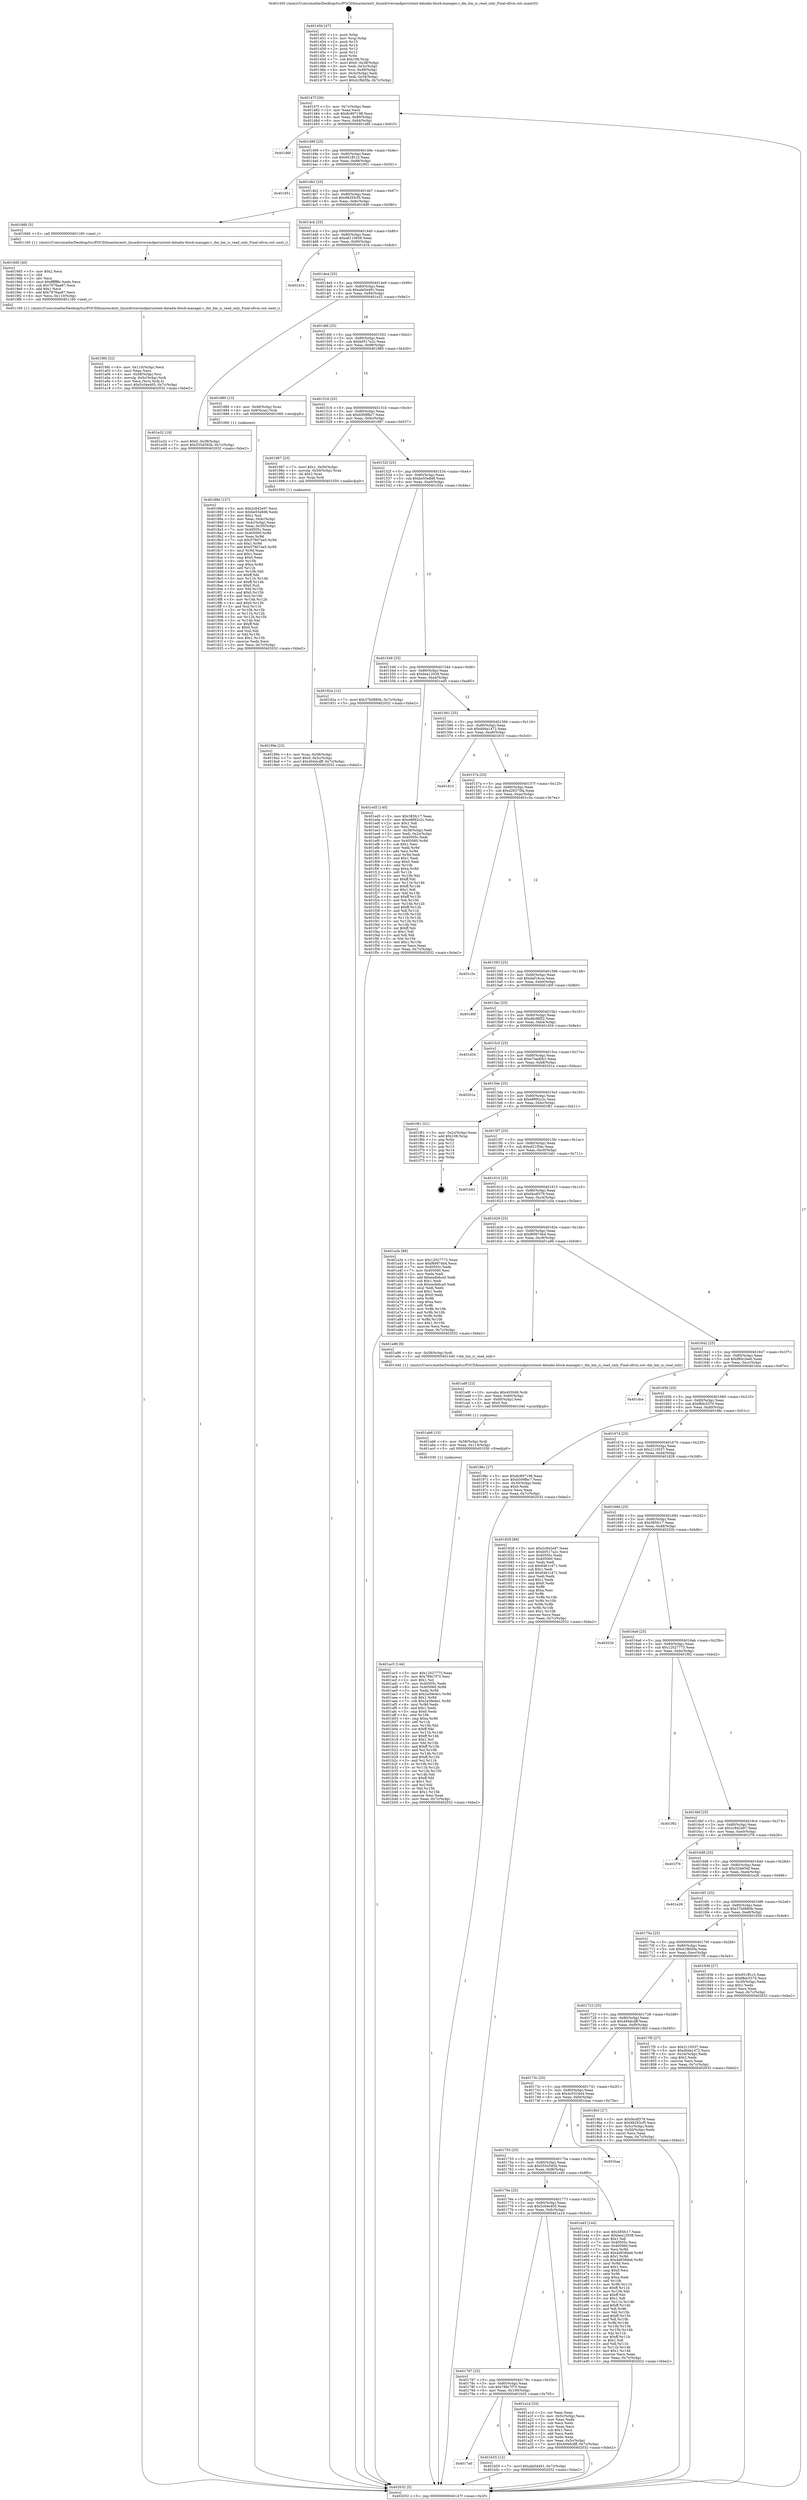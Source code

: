 digraph "0x401450" {
  label = "0x401450 (/mnt/c/Users/mathe/Desktop/tcc/POCII/binaries/extr_linuxdriversmdpersistent-datadm-block-manager.c_dm_bm_is_read_only_Final-ollvm.out::main(0))"
  labelloc = "t"
  node[shape=record]

  Entry [label="",width=0.3,height=0.3,shape=circle,fillcolor=black,style=filled]
  "0x40147f" [label="{
     0x40147f [26]\l
     | [instrs]\l
     &nbsp;&nbsp;0x40147f \<+3\>: mov -0x7c(%rbp),%eax\l
     &nbsp;&nbsp;0x401482 \<+2\>: mov %eax,%ecx\l
     &nbsp;&nbsp;0x401484 \<+6\>: sub $0x8c897198,%ecx\l
     &nbsp;&nbsp;0x40148a \<+3\>: mov %eax,-0x80(%rbp)\l
     &nbsp;&nbsp;0x40148d \<+6\>: mov %ecx,-0x84(%rbp)\l
     &nbsp;&nbsp;0x401493 \<+6\>: je 0000000000401d6f \<main+0x91f\>\l
  }"]
  "0x401d6f" [label="{
     0x401d6f\l
  }", style=dashed]
  "0x401499" [label="{
     0x401499 [25]\l
     | [instrs]\l
     &nbsp;&nbsp;0x401499 \<+5\>: jmp 000000000040149e \<main+0x4e\>\l
     &nbsp;&nbsp;0x40149e \<+3\>: mov -0x80(%rbp),%eax\l
     &nbsp;&nbsp;0x4014a1 \<+5\>: sub $0x951ff1c3,%eax\l
     &nbsp;&nbsp;0x4014a6 \<+6\>: mov %eax,-0x88(%rbp)\l
     &nbsp;&nbsp;0x4014ac \<+6\>: je 0000000000401951 \<main+0x501\>\l
  }"]
  Exit [label="",width=0.3,height=0.3,shape=circle,fillcolor=black,style=filled,peripheries=2]
  "0x401951" [label="{
     0x401951\l
  }", style=dashed]
  "0x4014b2" [label="{
     0x4014b2 [25]\l
     | [instrs]\l
     &nbsp;&nbsp;0x4014b2 \<+5\>: jmp 00000000004014b7 \<main+0x67\>\l
     &nbsp;&nbsp;0x4014b7 \<+3\>: mov -0x80(%rbp),%eax\l
     &nbsp;&nbsp;0x4014ba \<+5\>: sub $0x98293cf5,%eax\l
     &nbsp;&nbsp;0x4014bf \<+6\>: mov %eax,-0x8c(%rbp)\l
     &nbsp;&nbsp;0x4014c5 \<+6\>: je 00000000004019d0 \<main+0x580\>\l
  }"]
  "0x4017a0" [label="{
     0x4017a0\l
  }", style=dashed]
  "0x4019d0" [label="{
     0x4019d0 [5]\l
     | [instrs]\l
     &nbsp;&nbsp;0x4019d0 \<+5\>: call 0000000000401160 \<next_i\>\l
     | [calls]\l
     &nbsp;&nbsp;0x401160 \{1\} (/mnt/c/Users/mathe/Desktop/tcc/POCII/binaries/extr_linuxdriversmdpersistent-datadm-block-manager.c_dm_bm_is_read_only_Final-ollvm.out::next_i)\l
  }"]
  "0x4014cb" [label="{
     0x4014cb [25]\l
     | [instrs]\l
     &nbsp;&nbsp;0x4014cb \<+5\>: jmp 00000000004014d0 \<main+0x80\>\l
     &nbsp;&nbsp;0x4014d0 \<+3\>: mov -0x80(%rbp),%eax\l
     &nbsp;&nbsp;0x4014d3 \<+5\>: sub $0xa8110658,%eax\l
     &nbsp;&nbsp;0x4014d8 \<+6\>: mov %eax,-0x90(%rbp)\l
     &nbsp;&nbsp;0x4014de \<+6\>: je 0000000000401d1b \<main+0x8cb\>\l
  }"]
  "0x401b55" [label="{
     0x401b55 [12]\l
     | [instrs]\l
     &nbsp;&nbsp;0x401b55 \<+7\>: movl $0xafa54491,-0x7c(%rbp)\l
     &nbsp;&nbsp;0x401b5c \<+5\>: jmp 0000000000402032 \<main+0xbe2\>\l
  }"]
  "0x401d1b" [label="{
     0x401d1b\l
  }", style=dashed]
  "0x4014e4" [label="{
     0x4014e4 [25]\l
     | [instrs]\l
     &nbsp;&nbsp;0x4014e4 \<+5\>: jmp 00000000004014e9 \<main+0x99\>\l
     &nbsp;&nbsp;0x4014e9 \<+3\>: mov -0x80(%rbp),%eax\l
     &nbsp;&nbsp;0x4014ec \<+5\>: sub $0xafa54491,%eax\l
     &nbsp;&nbsp;0x4014f1 \<+6\>: mov %eax,-0x94(%rbp)\l
     &nbsp;&nbsp;0x4014f7 \<+6\>: je 0000000000401e32 \<main+0x9e2\>\l
  }"]
  "0x401ac5" [label="{
     0x401ac5 [144]\l
     | [instrs]\l
     &nbsp;&nbsp;0x401ac5 \<+5\>: mov $0x12027773,%eax\l
     &nbsp;&nbsp;0x401aca \<+5\>: mov $0x788c7f75,%esi\l
     &nbsp;&nbsp;0x401acf \<+2\>: mov $0x1,%cl\l
     &nbsp;&nbsp;0x401ad1 \<+7\>: mov 0x40505c,%edx\l
     &nbsp;&nbsp;0x401ad8 \<+8\>: mov 0x405060,%r8d\l
     &nbsp;&nbsp;0x401ae0 \<+3\>: mov %edx,%r9d\l
     &nbsp;&nbsp;0x401ae3 \<+7\>: add $0x2a59e4e1,%r9d\l
     &nbsp;&nbsp;0x401aea \<+4\>: sub $0x1,%r9d\l
     &nbsp;&nbsp;0x401aee \<+7\>: sub $0x2a59e4e1,%r9d\l
     &nbsp;&nbsp;0x401af5 \<+4\>: imul %r9d,%edx\l
     &nbsp;&nbsp;0x401af9 \<+3\>: and $0x1,%edx\l
     &nbsp;&nbsp;0x401afc \<+3\>: cmp $0x0,%edx\l
     &nbsp;&nbsp;0x401aff \<+4\>: sete %r10b\l
     &nbsp;&nbsp;0x401b03 \<+4\>: cmp $0xa,%r8d\l
     &nbsp;&nbsp;0x401b07 \<+4\>: setl %r11b\l
     &nbsp;&nbsp;0x401b0b \<+3\>: mov %r10b,%bl\l
     &nbsp;&nbsp;0x401b0e \<+3\>: xor $0xff,%bl\l
     &nbsp;&nbsp;0x401b11 \<+3\>: mov %r11b,%r14b\l
     &nbsp;&nbsp;0x401b14 \<+4\>: xor $0xff,%r14b\l
     &nbsp;&nbsp;0x401b18 \<+3\>: xor $0x1,%cl\l
     &nbsp;&nbsp;0x401b1b \<+3\>: mov %bl,%r15b\l
     &nbsp;&nbsp;0x401b1e \<+4\>: and $0xff,%r15b\l
     &nbsp;&nbsp;0x401b22 \<+3\>: and %cl,%r10b\l
     &nbsp;&nbsp;0x401b25 \<+3\>: mov %r14b,%r12b\l
     &nbsp;&nbsp;0x401b28 \<+4\>: and $0xff,%r12b\l
     &nbsp;&nbsp;0x401b2c \<+3\>: and %cl,%r11b\l
     &nbsp;&nbsp;0x401b2f \<+3\>: or %r10b,%r15b\l
     &nbsp;&nbsp;0x401b32 \<+3\>: or %r11b,%r12b\l
     &nbsp;&nbsp;0x401b35 \<+3\>: xor %r12b,%r15b\l
     &nbsp;&nbsp;0x401b38 \<+3\>: or %r14b,%bl\l
     &nbsp;&nbsp;0x401b3b \<+3\>: xor $0xff,%bl\l
     &nbsp;&nbsp;0x401b3e \<+3\>: or $0x1,%cl\l
     &nbsp;&nbsp;0x401b41 \<+2\>: and %cl,%bl\l
     &nbsp;&nbsp;0x401b43 \<+3\>: or %bl,%r15b\l
     &nbsp;&nbsp;0x401b46 \<+4\>: test $0x1,%r15b\l
     &nbsp;&nbsp;0x401b4a \<+3\>: cmovne %esi,%eax\l
     &nbsp;&nbsp;0x401b4d \<+3\>: mov %eax,-0x7c(%rbp)\l
     &nbsp;&nbsp;0x401b50 \<+5\>: jmp 0000000000402032 \<main+0xbe2\>\l
  }"]
  "0x401e32" [label="{
     0x401e32 [19]\l
     | [instrs]\l
     &nbsp;&nbsp;0x401e32 \<+7\>: movl $0x0,-0x38(%rbp)\l
     &nbsp;&nbsp;0x401e39 \<+7\>: movl $0x5554592b,-0x7c(%rbp)\l
     &nbsp;&nbsp;0x401e40 \<+5\>: jmp 0000000000402032 \<main+0xbe2\>\l
  }"]
  "0x4014fd" [label="{
     0x4014fd [25]\l
     | [instrs]\l
     &nbsp;&nbsp;0x4014fd \<+5\>: jmp 0000000000401502 \<main+0xb2\>\l
     &nbsp;&nbsp;0x401502 \<+3\>: mov -0x80(%rbp),%eax\l
     &nbsp;&nbsp;0x401505 \<+5\>: sub $0xb0517a2c,%eax\l
     &nbsp;&nbsp;0x40150a \<+6\>: mov %eax,-0x98(%rbp)\l
     &nbsp;&nbsp;0x401510 \<+6\>: je 0000000000401880 \<main+0x430\>\l
  }"]
  "0x401ab6" [label="{
     0x401ab6 [15]\l
     | [instrs]\l
     &nbsp;&nbsp;0x401ab6 \<+4\>: mov -0x58(%rbp),%rdi\l
     &nbsp;&nbsp;0x401aba \<+6\>: mov %eax,-0x114(%rbp)\l
     &nbsp;&nbsp;0x401ac0 \<+5\>: call 0000000000401030 \<free@plt\>\l
     | [calls]\l
     &nbsp;&nbsp;0x401030 \{1\} (unknown)\l
  }"]
  "0x401880" [label="{
     0x401880 [13]\l
     | [instrs]\l
     &nbsp;&nbsp;0x401880 \<+4\>: mov -0x48(%rbp),%rax\l
     &nbsp;&nbsp;0x401884 \<+4\>: mov 0x8(%rax),%rdi\l
     &nbsp;&nbsp;0x401888 \<+5\>: call 0000000000401060 \<atoi@plt\>\l
     | [calls]\l
     &nbsp;&nbsp;0x401060 \{1\} (unknown)\l
  }"]
  "0x401516" [label="{
     0x401516 [25]\l
     | [instrs]\l
     &nbsp;&nbsp;0x401516 \<+5\>: jmp 000000000040151b \<main+0xcb\>\l
     &nbsp;&nbsp;0x40151b \<+3\>: mov -0x80(%rbp),%eax\l
     &nbsp;&nbsp;0x40151e \<+5\>: sub $0xb509fbc7,%eax\l
     &nbsp;&nbsp;0x401523 \<+6\>: mov %eax,-0x9c(%rbp)\l
     &nbsp;&nbsp;0x401529 \<+6\>: je 0000000000401987 \<main+0x537\>\l
  }"]
  "0x401a9f" [label="{
     0x401a9f [23]\l
     | [instrs]\l
     &nbsp;&nbsp;0x401a9f \<+10\>: movabs $0x4030d6,%rdi\l
     &nbsp;&nbsp;0x401aa9 \<+3\>: mov %eax,-0x60(%rbp)\l
     &nbsp;&nbsp;0x401aac \<+3\>: mov -0x60(%rbp),%esi\l
     &nbsp;&nbsp;0x401aaf \<+2\>: mov $0x0,%al\l
     &nbsp;&nbsp;0x401ab1 \<+5\>: call 0000000000401040 \<printf@plt\>\l
     | [calls]\l
     &nbsp;&nbsp;0x401040 \{1\} (unknown)\l
  }"]
  "0x401987" [label="{
     0x401987 [23]\l
     | [instrs]\l
     &nbsp;&nbsp;0x401987 \<+7\>: movl $0x1,-0x50(%rbp)\l
     &nbsp;&nbsp;0x40198e \<+4\>: movslq -0x50(%rbp),%rax\l
     &nbsp;&nbsp;0x401992 \<+4\>: shl $0x2,%rax\l
     &nbsp;&nbsp;0x401996 \<+3\>: mov %rax,%rdi\l
     &nbsp;&nbsp;0x401999 \<+5\>: call 0000000000401050 \<malloc@plt\>\l
     | [calls]\l
     &nbsp;&nbsp;0x401050 \{1\} (unknown)\l
  }"]
  "0x40152f" [label="{
     0x40152f [25]\l
     | [instrs]\l
     &nbsp;&nbsp;0x40152f \<+5\>: jmp 0000000000401534 \<main+0xe4\>\l
     &nbsp;&nbsp;0x401534 \<+3\>: mov -0x80(%rbp),%eax\l
     &nbsp;&nbsp;0x401537 \<+5\>: sub $0xbe55e8d6,%eax\l
     &nbsp;&nbsp;0x40153c \<+6\>: mov %eax,-0xa0(%rbp)\l
     &nbsp;&nbsp;0x401542 \<+6\>: je 000000000040192a \<main+0x4da\>\l
  }"]
  "0x401787" [label="{
     0x401787 [25]\l
     | [instrs]\l
     &nbsp;&nbsp;0x401787 \<+5\>: jmp 000000000040178c \<main+0x33c\>\l
     &nbsp;&nbsp;0x40178c \<+3\>: mov -0x80(%rbp),%eax\l
     &nbsp;&nbsp;0x40178f \<+5\>: sub $0x788c7f75,%eax\l
     &nbsp;&nbsp;0x401794 \<+6\>: mov %eax,-0x100(%rbp)\l
     &nbsp;&nbsp;0x40179a \<+6\>: je 0000000000401b55 \<main+0x705\>\l
  }"]
  "0x40192a" [label="{
     0x40192a [12]\l
     | [instrs]\l
     &nbsp;&nbsp;0x40192a \<+7\>: movl $0x37b0880b,-0x7c(%rbp)\l
     &nbsp;&nbsp;0x401931 \<+5\>: jmp 0000000000402032 \<main+0xbe2\>\l
  }"]
  "0x401548" [label="{
     0x401548 [25]\l
     | [instrs]\l
     &nbsp;&nbsp;0x401548 \<+5\>: jmp 000000000040154d \<main+0xfd\>\l
     &nbsp;&nbsp;0x40154d \<+3\>: mov -0x80(%rbp),%eax\l
     &nbsp;&nbsp;0x401550 \<+5\>: sub $0xbea12038,%eax\l
     &nbsp;&nbsp;0x401555 \<+6\>: mov %eax,-0xa4(%rbp)\l
     &nbsp;&nbsp;0x40155b \<+6\>: je 0000000000401ed5 \<main+0xa85\>\l
  }"]
  "0x401a1d" [label="{
     0x401a1d [33]\l
     | [instrs]\l
     &nbsp;&nbsp;0x401a1d \<+2\>: xor %eax,%eax\l
     &nbsp;&nbsp;0x401a1f \<+3\>: mov -0x5c(%rbp),%ecx\l
     &nbsp;&nbsp;0x401a22 \<+2\>: mov %eax,%edx\l
     &nbsp;&nbsp;0x401a24 \<+2\>: sub %ecx,%edx\l
     &nbsp;&nbsp;0x401a26 \<+2\>: mov %eax,%ecx\l
     &nbsp;&nbsp;0x401a28 \<+3\>: sub $0x1,%ecx\l
     &nbsp;&nbsp;0x401a2b \<+2\>: add %ecx,%edx\l
     &nbsp;&nbsp;0x401a2d \<+2\>: sub %edx,%eax\l
     &nbsp;&nbsp;0x401a2f \<+3\>: mov %eax,-0x5c(%rbp)\l
     &nbsp;&nbsp;0x401a32 \<+7\>: movl $0x494dcdff,-0x7c(%rbp)\l
     &nbsp;&nbsp;0x401a39 \<+5\>: jmp 0000000000402032 \<main+0xbe2\>\l
  }"]
  "0x401ed5" [label="{
     0x401ed5 [140]\l
     | [instrs]\l
     &nbsp;&nbsp;0x401ed5 \<+5\>: mov $0x385fc17,%eax\l
     &nbsp;&nbsp;0x401eda \<+5\>: mov $0xe8892c2c,%ecx\l
     &nbsp;&nbsp;0x401edf \<+2\>: mov $0x1,%dl\l
     &nbsp;&nbsp;0x401ee1 \<+2\>: xor %esi,%esi\l
     &nbsp;&nbsp;0x401ee3 \<+3\>: mov -0x38(%rbp),%edi\l
     &nbsp;&nbsp;0x401ee6 \<+3\>: mov %edi,-0x2c(%rbp)\l
     &nbsp;&nbsp;0x401ee9 \<+7\>: mov 0x40505c,%edi\l
     &nbsp;&nbsp;0x401ef0 \<+8\>: mov 0x405060,%r8d\l
     &nbsp;&nbsp;0x401ef8 \<+3\>: sub $0x1,%esi\l
     &nbsp;&nbsp;0x401efb \<+3\>: mov %edi,%r9d\l
     &nbsp;&nbsp;0x401efe \<+3\>: add %esi,%r9d\l
     &nbsp;&nbsp;0x401f01 \<+4\>: imul %r9d,%edi\l
     &nbsp;&nbsp;0x401f05 \<+3\>: and $0x1,%edi\l
     &nbsp;&nbsp;0x401f08 \<+3\>: cmp $0x0,%edi\l
     &nbsp;&nbsp;0x401f0b \<+4\>: sete %r10b\l
     &nbsp;&nbsp;0x401f0f \<+4\>: cmp $0xa,%r8d\l
     &nbsp;&nbsp;0x401f13 \<+4\>: setl %r11b\l
     &nbsp;&nbsp;0x401f17 \<+3\>: mov %r10b,%bl\l
     &nbsp;&nbsp;0x401f1a \<+3\>: xor $0xff,%bl\l
     &nbsp;&nbsp;0x401f1d \<+3\>: mov %r11b,%r14b\l
     &nbsp;&nbsp;0x401f20 \<+4\>: xor $0xff,%r14b\l
     &nbsp;&nbsp;0x401f24 \<+3\>: xor $0x1,%dl\l
     &nbsp;&nbsp;0x401f27 \<+3\>: mov %bl,%r15b\l
     &nbsp;&nbsp;0x401f2a \<+4\>: and $0xff,%r15b\l
     &nbsp;&nbsp;0x401f2e \<+3\>: and %dl,%r10b\l
     &nbsp;&nbsp;0x401f31 \<+3\>: mov %r14b,%r12b\l
     &nbsp;&nbsp;0x401f34 \<+4\>: and $0xff,%r12b\l
     &nbsp;&nbsp;0x401f38 \<+3\>: and %dl,%r11b\l
     &nbsp;&nbsp;0x401f3b \<+3\>: or %r10b,%r15b\l
     &nbsp;&nbsp;0x401f3e \<+3\>: or %r11b,%r12b\l
     &nbsp;&nbsp;0x401f41 \<+3\>: xor %r12b,%r15b\l
     &nbsp;&nbsp;0x401f44 \<+3\>: or %r14b,%bl\l
     &nbsp;&nbsp;0x401f47 \<+3\>: xor $0xff,%bl\l
     &nbsp;&nbsp;0x401f4a \<+3\>: or $0x1,%dl\l
     &nbsp;&nbsp;0x401f4d \<+2\>: and %dl,%bl\l
     &nbsp;&nbsp;0x401f4f \<+3\>: or %bl,%r15b\l
     &nbsp;&nbsp;0x401f52 \<+4\>: test $0x1,%r15b\l
     &nbsp;&nbsp;0x401f56 \<+3\>: cmovne %ecx,%eax\l
     &nbsp;&nbsp;0x401f59 \<+3\>: mov %eax,-0x7c(%rbp)\l
     &nbsp;&nbsp;0x401f5c \<+5\>: jmp 0000000000402032 \<main+0xbe2\>\l
  }"]
  "0x401561" [label="{
     0x401561 [25]\l
     | [instrs]\l
     &nbsp;&nbsp;0x401561 \<+5\>: jmp 0000000000401566 \<main+0x116\>\l
     &nbsp;&nbsp;0x401566 \<+3\>: mov -0x80(%rbp),%eax\l
     &nbsp;&nbsp;0x401569 \<+5\>: sub $0xd0da1472,%eax\l
     &nbsp;&nbsp;0x40156e \<+6\>: mov %eax,-0xa8(%rbp)\l
     &nbsp;&nbsp;0x401574 \<+6\>: je 0000000000401810 \<main+0x3c0\>\l
  }"]
  "0x40176e" [label="{
     0x40176e [25]\l
     | [instrs]\l
     &nbsp;&nbsp;0x40176e \<+5\>: jmp 0000000000401773 \<main+0x323\>\l
     &nbsp;&nbsp;0x401773 \<+3\>: mov -0x80(%rbp),%eax\l
     &nbsp;&nbsp;0x401776 \<+5\>: sub $0x5c04e405,%eax\l
     &nbsp;&nbsp;0x40177b \<+6\>: mov %eax,-0xfc(%rbp)\l
     &nbsp;&nbsp;0x401781 \<+6\>: je 0000000000401a1d \<main+0x5cd\>\l
  }"]
  "0x401810" [label="{
     0x401810\l
  }", style=dashed]
  "0x40157a" [label="{
     0x40157a [25]\l
     | [instrs]\l
     &nbsp;&nbsp;0x40157a \<+5\>: jmp 000000000040157f \<main+0x12f\>\l
     &nbsp;&nbsp;0x40157f \<+3\>: mov -0x80(%rbp),%eax\l
     &nbsp;&nbsp;0x401582 \<+5\>: sub $0xd26575fa,%eax\l
     &nbsp;&nbsp;0x401587 \<+6\>: mov %eax,-0xac(%rbp)\l
     &nbsp;&nbsp;0x40158d \<+6\>: je 0000000000401c3a \<main+0x7ea\>\l
  }"]
  "0x401e45" [label="{
     0x401e45 [144]\l
     | [instrs]\l
     &nbsp;&nbsp;0x401e45 \<+5\>: mov $0x385fc17,%eax\l
     &nbsp;&nbsp;0x401e4a \<+5\>: mov $0xbea12038,%ecx\l
     &nbsp;&nbsp;0x401e4f \<+2\>: mov $0x1,%dl\l
     &nbsp;&nbsp;0x401e51 \<+7\>: mov 0x40505c,%esi\l
     &nbsp;&nbsp;0x401e58 \<+7\>: mov 0x405060,%edi\l
     &nbsp;&nbsp;0x401e5f \<+3\>: mov %esi,%r8d\l
     &nbsp;&nbsp;0x401e62 \<+7\>: add $0x4d938da6,%r8d\l
     &nbsp;&nbsp;0x401e69 \<+4\>: sub $0x1,%r8d\l
     &nbsp;&nbsp;0x401e6d \<+7\>: sub $0x4d938da6,%r8d\l
     &nbsp;&nbsp;0x401e74 \<+4\>: imul %r8d,%esi\l
     &nbsp;&nbsp;0x401e78 \<+3\>: and $0x1,%esi\l
     &nbsp;&nbsp;0x401e7b \<+3\>: cmp $0x0,%esi\l
     &nbsp;&nbsp;0x401e7e \<+4\>: sete %r9b\l
     &nbsp;&nbsp;0x401e82 \<+3\>: cmp $0xa,%edi\l
     &nbsp;&nbsp;0x401e85 \<+4\>: setl %r10b\l
     &nbsp;&nbsp;0x401e89 \<+3\>: mov %r9b,%r11b\l
     &nbsp;&nbsp;0x401e8c \<+4\>: xor $0xff,%r11b\l
     &nbsp;&nbsp;0x401e90 \<+3\>: mov %r10b,%bl\l
     &nbsp;&nbsp;0x401e93 \<+3\>: xor $0xff,%bl\l
     &nbsp;&nbsp;0x401e96 \<+3\>: xor $0x1,%dl\l
     &nbsp;&nbsp;0x401e99 \<+3\>: mov %r11b,%r14b\l
     &nbsp;&nbsp;0x401e9c \<+4\>: and $0xff,%r14b\l
     &nbsp;&nbsp;0x401ea0 \<+3\>: and %dl,%r9b\l
     &nbsp;&nbsp;0x401ea3 \<+3\>: mov %bl,%r15b\l
     &nbsp;&nbsp;0x401ea6 \<+4\>: and $0xff,%r15b\l
     &nbsp;&nbsp;0x401eaa \<+3\>: and %dl,%r10b\l
     &nbsp;&nbsp;0x401ead \<+3\>: or %r9b,%r14b\l
     &nbsp;&nbsp;0x401eb0 \<+3\>: or %r10b,%r15b\l
     &nbsp;&nbsp;0x401eb3 \<+3\>: xor %r15b,%r14b\l
     &nbsp;&nbsp;0x401eb6 \<+3\>: or %bl,%r11b\l
     &nbsp;&nbsp;0x401eb9 \<+4\>: xor $0xff,%r11b\l
     &nbsp;&nbsp;0x401ebd \<+3\>: or $0x1,%dl\l
     &nbsp;&nbsp;0x401ec0 \<+3\>: and %dl,%r11b\l
     &nbsp;&nbsp;0x401ec3 \<+3\>: or %r11b,%r14b\l
     &nbsp;&nbsp;0x401ec6 \<+4\>: test $0x1,%r14b\l
     &nbsp;&nbsp;0x401eca \<+3\>: cmovne %ecx,%eax\l
     &nbsp;&nbsp;0x401ecd \<+3\>: mov %eax,-0x7c(%rbp)\l
     &nbsp;&nbsp;0x401ed0 \<+5\>: jmp 0000000000402032 \<main+0xbe2\>\l
  }"]
  "0x401c3a" [label="{
     0x401c3a\l
  }", style=dashed]
  "0x401593" [label="{
     0x401593 [25]\l
     | [instrs]\l
     &nbsp;&nbsp;0x401593 \<+5\>: jmp 0000000000401598 \<main+0x148\>\l
     &nbsp;&nbsp;0x401598 \<+3\>: mov -0x80(%rbp),%eax\l
     &nbsp;&nbsp;0x40159b \<+5\>: sub $0xdaf1dcce,%eax\l
     &nbsp;&nbsp;0x4015a0 \<+6\>: mov %eax,-0xb0(%rbp)\l
     &nbsp;&nbsp;0x4015a6 \<+6\>: je 0000000000401d0f \<main+0x8bf\>\l
  }"]
  "0x401755" [label="{
     0x401755 [25]\l
     | [instrs]\l
     &nbsp;&nbsp;0x401755 \<+5\>: jmp 000000000040175a \<main+0x30a\>\l
     &nbsp;&nbsp;0x40175a \<+3\>: mov -0x80(%rbp),%eax\l
     &nbsp;&nbsp;0x40175d \<+5\>: sub $0x5554592b,%eax\l
     &nbsp;&nbsp;0x401762 \<+6\>: mov %eax,-0xf8(%rbp)\l
     &nbsp;&nbsp;0x401768 \<+6\>: je 0000000000401e45 \<main+0x9f5\>\l
  }"]
  "0x401d0f" [label="{
     0x401d0f\l
  }", style=dashed]
  "0x4015ac" [label="{
     0x4015ac [25]\l
     | [instrs]\l
     &nbsp;&nbsp;0x4015ac \<+5\>: jmp 00000000004015b1 \<main+0x161\>\l
     &nbsp;&nbsp;0x4015b1 \<+3\>: mov -0x80(%rbp),%eax\l
     &nbsp;&nbsp;0x4015b4 \<+5\>: sub $0xdfcd8f52,%eax\l
     &nbsp;&nbsp;0x4015b9 \<+6\>: mov %eax,-0xb4(%rbp)\l
     &nbsp;&nbsp;0x4015bf \<+6\>: je 0000000000401d34 \<main+0x8e4\>\l
  }"]
  "0x401baa" [label="{
     0x401baa\l
  }", style=dashed]
  "0x401d34" [label="{
     0x401d34\l
  }", style=dashed]
  "0x4015c5" [label="{
     0x4015c5 [25]\l
     | [instrs]\l
     &nbsp;&nbsp;0x4015c5 \<+5\>: jmp 00000000004015ca \<main+0x17a\>\l
     &nbsp;&nbsp;0x4015ca \<+3\>: mov -0x80(%rbp),%eax\l
     &nbsp;&nbsp;0x4015cd \<+5\>: sub $0xe7ead0b1,%eax\l
     &nbsp;&nbsp;0x4015d2 \<+6\>: mov %eax,-0xb8(%rbp)\l
     &nbsp;&nbsp;0x4015d8 \<+6\>: je 000000000040201a \<main+0xbca\>\l
  }"]
  "0x4019fd" [label="{
     0x4019fd [32]\l
     | [instrs]\l
     &nbsp;&nbsp;0x4019fd \<+6\>: mov -0x110(%rbp),%ecx\l
     &nbsp;&nbsp;0x401a03 \<+3\>: imul %eax,%ecx\l
     &nbsp;&nbsp;0x401a06 \<+4\>: mov -0x58(%rbp),%rsi\l
     &nbsp;&nbsp;0x401a0a \<+4\>: movslq -0x5c(%rbp),%rdi\l
     &nbsp;&nbsp;0x401a0e \<+3\>: mov %ecx,(%rsi,%rdi,4)\l
     &nbsp;&nbsp;0x401a11 \<+7\>: movl $0x5c04e405,-0x7c(%rbp)\l
     &nbsp;&nbsp;0x401a18 \<+5\>: jmp 0000000000402032 \<main+0xbe2\>\l
  }"]
  "0x40201a" [label="{
     0x40201a\l
  }", style=dashed]
  "0x4015de" [label="{
     0x4015de [25]\l
     | [instrs]\l
     &nbsp;&nbsp;0x4015de \<+5\>: jmp 00000000004015e3 \<main+0x193\>\l
     &nbsp;&nbsp;0x4015e3 \<+3\>: mov -0x80(%rbp),%eax\l
     &nbsp;&nbsp;0x4015e6 \<+5\>: sub $0xe8892c2c,%eax\l
     &nbsp;&nbsp;0x4015eb \<+6\>: mov %eax,-0xbc(%rbp)\l
     &nbsp;&nbsp;0x4015f1 \<+6\>: je 0000000000401f61 \<main+0xb11\>\l
  }"]
  "0x4019d5" [label="{
     0x4019d5 [40]\l
     | [instrs]\l
     &nbsp;&nbsp;0x4019d5 \<+5\>: mov $0x2,%ecx\l
     &nbsp;&nbsp;0x4019da \<+1\>: cltd\l
     &nbsp;&nbsp;0x4019db \<+2\>: idiv %ecx\l
     &nbsp;&nbsp;0x4019dd \<+6\>: imul $0xfffffffe,%edx,%ecx\l
     &nbsp;&nbsp;0x4019e3 \<+6\>: sub $0x7676aa87,%ecx\l
     &nbsp;&nbsp;0x4019e9 \<+3\>: add $0x1,%ecx\l
     &nbsp;&nbsp;0x4019ec \<+6\>: add $0x7676aa87,%ecx\l
     &nbsp;&nbsp;0x4019f2 \<+6\>: mov %ecx,-0x110(%rbp)\l
     &nbsp;&nbsp;0x4019f8 \<+5\>: call 0000000000401160 \<next_i\>\l
     | [calls]\l
     &nbsp;&nbsp;0x401160 \{1\} (/mnt/c/Users/mathe/Desktop/tcc/POCII/binaries/extr_linuxdriversmdpersistent-datadm-block-manager.c_dm_bm_is_read_only_Final-ollvm.out::next_i)\l
  }"]
  "0x401f61" [label="{
     0x401f61 [21]\l
     | [instrs]\l
     &nbsp;&nbsp;0x401f61 \<+3\>: mov -0x2c(%rbp),%eax\l
     &nbsp;&nbsp;0x401f64 \<+7\>: add $0x108,%rsp\l
     &nbsp;&nbsp;0x401f6b \<+1\>: pop %rbx\l
     &nbsp;&nbsp;0x401f6c \<+2\>: pop %r12\l
     &nbsp;&nbsp;0x401f6e \<+2\>: pop %r13\l
     &nbsp;&nbsp;0x401f70 \<+2\>: pop %r14\l
     &nbsp;&nbsp;0x401f72 \<+2\>: pop %r15\l
     &nbsp;&nbsp;0x401f74 \<+1\>: pop %rbp\l
     &nbsp;&nbsp;0x401f75 \<+1\>: ret\l
  }"]
  "0x4015f7" [label="{
     0x4015f7 [25]\l
     | [instrs]\l
     &nbsp;&nbsp;0x4015f7 \<+5\>: jmp 00000000004015fc \<main+0x1ac\>\l
     &nbsp;&nbsp;0x4015fc \<+3\>: mov -0x80(%rbp),%eax\l
     &nbsp;&nbsp;0x4015ff \<+5\>: sub $0xef21f5dc,%eax\l
     &nbsp;&nbsp;0x401604 \<+6\>: mov %eax,-0xc0(%rbp)\l
     &nbsp;&nbsp;0x40160a \<+6\>: je 0000000000401b61 \<main+0x711\>\l
  }"]
  "0x40173c" [label="{
     0x40173c [25]\l
     | [instrs]\l
     &nbsp;&nbsp;0x40173c \<+5\>: jmp 0000000000401741 \<main+0x2f1\>\l
     &nbsp;&nbsp;0x401741 \<+3\>: mov -0x80(%rbp),%eax\l
     &nbsp;&nbsp;0x401744 \<+5\>: sub $0x4c032444,%eax\l
     &nbsp;&nbsp;0x401749 \<+6\>: mov %eax,-0xf4(%rbp)\l
     &nbsp;&nbsp;0x40174f \<+6\>: je 0000000000401baa \<main+0x75a\>\l
  }"]
  "0x401b61" [label="{
     0x401b61\l
  }", style=dashed]
  "0x401610" [label="{
     0x401610 [25]\l
     | [instrs]\l
     &nbsp;&nbsp;0x401610 \<+5\>: jmp 0000000000401615 \<main+0x1c5\>\l
     &nbsp;&nbsp;0x401615 \<+3\>: mov -0x80(%rbp),%eax\l
     &nbsp;&nbsp;0x401618 \<+5\>: sub $0xf4cdf379,%eax\l
     &nbsp;&nbsp;0x40161d \<+6\>: mov %eax,-0xc4(%rbp)\l
     &nbsp;&nbsp;0x401623 \<+6\>: je 0000000000401a3e \<main+0x5ee\>\l
  }"]
  "0x4019b5" [label="{
     0x4019b5 [27]\l
     | [instrs]\l
     &nbsp;&nbsp;0x4019b5 \<+5\>: mov $0xf4cdf379,%eax\l
     &nbsp;&nbsp;0x4019ba \<+5\>: mov $0x98293cf5,%ecx\l
     &nbsp;&nbsp;0x4019bf \<+3\>: mov -0x5c(%rbp),%edx\l
     &nbsp;&nbsp;0x4019c2 \<+3\>: cmp -0x50(%rbp),%edx\l
     &nbsp;&nbsp;0x4019c5 \<+3\>: cmovl %ecx,%eax\l
     &nbsp;&nbsp;0x4019c8 \<+3\>: mov %eax,-0x7c(%rbp)\l
     &nbsp;&nbsp;0x4019cb \<+5\>: jmp 0000000000402032 \<main+0xbe2\>\l
  }"]
  "0x401a3e" [label="{
     0x401a3e [88]\l
     | [instrs]\l
     &nbsp;&nbsp;0x401a3e \<+5\>: mov $0x12027773,%eax\l
     &nbsp;&nbsp;0x401a43 \<+5\>: mov $0xf69974b4,%ecx\l
     &nbsp;&nbsp;0x401a48 \<+7\>: mov 0x40505c,%edx\l
     &nbsp;&nbsp;0x401a4f \<+7\>: mov 0x405060,%esi\l
     &nbsp;&nbsp;0x401a56 \<+2\>: mov %edx,%edi\l
     &nbsp;&nbsp;0x401a58 \<+6\>: add $0xea4b6ca5,%edi\l
     &nbsp;&nbsp;0x401a5e \<+3\>: sub $0x1,%edi\l
     &nbsp;&nbsp;0x401a61 \<+6\>: sub $0xea4b6ca5,%edi\l
     &nbsp;&nbsp;0x401a67 \<+3\>: imul %edi,%edx\l
     &nbsp;&nbsp;0x401a6a \<+3\>: and $0x1,%edx\l
     &nbsp;&nbsp;0x401a6d \<+3\>: cmp $0x0,%edx\l
     &nbsp;&nbsp;0x401a70 \<+4\>: sete %r8b\l
     &nbsp;&nbsp;0x401a74 \<+3\>: cmp $0xa,%esi\l
     &nbsp;&nbsp;0x401a77 \<+4\>: setl %r9b\l
     &nbsp;&nbsp;0x401a7b \<+3\>: mov %r8b,%r10b\l
     &nbsp;&nbsp;0x401a7e \<+3\>: and %r9b,%r10b\l
     &nbsp;&nbsp;0x401a81 \<+3\>: xor %r9b,%r8b\l
     &nbsp;&nbsp;0x401a84 \<+3\>: or %r8b,%r10b\l
     &nbsp;&nbsp;0x401a87 \<+4\>: test $0x1,%r10b\l
     &nbsp;&nbsp;0x401a8b \<+3\>: cmovne %ecx,%eax\l
     &nbsp;&nbsp;0x401a8e \<+3\>: mov %eax,-0x7c(%rbp)\l
     &nbsp;&nbsp;0x401a91 \<+5\>: jmp 0000000000402032 \<main+0xbe2\>\l
  }"]
  "0x401629" [label="{
     0x401629 [25]\l
     | [instrs]\l
     &nbsp;&nbsp;0x401629 \<+5\>: jmp 000000000040162e \<main+0x1de\>\l
     &nbsp;&nbsp;0x40162e \<+3\>: mov -0x80(%rbp),%eax\l
     &nbsp;&nbsp;0x401631 \<+5\>: sub $0xf69974b4,%eax\l
     &nbsp;&nbsp;0x401636 \<+6\>: mov %eax,-0xc8(%rbp)\l
     &nbsp;&nbsp;0x40163c \<+6\>: je 0000000000401a96 \<main+0x646\>\l
  }"]
  "0x40199e" [label="{
     0x40199e [23]\l
     | [instrs]\l
     &nbsp;&nbsp;0x40199e \<+4\>: mov %rax,-0x58(%rbp)\l
     &nbsp;&nbsp;0x4019a2 \<+7\>: movl $0x0,-0x5c(%rbp)\l
     &nbsp;&nbsp;0x4019a9 \<+7\>: movl $0x494dcdff,-0x7c(%rbp)\l
     &nbsp;&nbsp;0x4019b0 \<+5\>: jmp 0000000000402032 \<main+0xbe2\>\l
  }"]
  "0x401a96" [label="{
     0x401a96 [9]\l
     | [instrs]\l
     &nbsp;&nbsp;0x401a96 \<+4\>: mov -0x58(%rbp),%rdi\l
     &nbsp;&nbsp;0x401a9a \<+5\>: call 0000000000401440 \<dm_bm_is_read_only\>\l
     | [calls]\l
     &nbsp;&nbsp;0x401440 \{1\} (/mnt/c/Users/mathe/Desktop/tcc/POCII/binaries/extr_linuxdriversmdpersistent-datadm-block-manager.c_dm_bm_is_read_only_Final-ollvm.out::dm_bm_is_read_only)\l
  }"]
  "0x401642" [label="{
     0x401642 [25]\l
     | [instrs]\l
     &nbsp;&nbsp;0x401642 \<+5\>: jmp 0000000000401647 \<main+0x1f7\>\l
     &nbsp;&nbsp;0x401647 \<+3\>: mov -0x80(%rbp),%eax\l
     &nbsp;&nbsp;0x40164a \<+5\>: sub $0xf80c2ee0,%eax\l
     &nbsp;&nbsp;0x40164f \<+6\>: mov %eax,-0xcc(%rbp)\l
     &nbsp;&nbsp;0x401655 \<+6\>: je 0000000000401dce \<main+0x97e\>\l
  }"]
  "0x40188d" [label="{
     0x40188d [157]\l
     | [instrs]\l
     &nbsp;&nbsp;0x40188d \<+5\>: mov $0x2c842e97,%ecx\l
     &nbsp;&nbsp;0x401892 \<+5\>: mov $0xbe55e8d6,%edx\l
     &nbsp;&nbsp;0x401897 \<+3\>: mov $0x1,%sil\l
     &nbsp;&nbsp;0x40189a \<+3\>: mov %eax,-0x4c(%rbp)\l
     &nbsp;&nbsp;0x40189d \<+3\>: mov -0x4c(%rbp),%eax\l
     &nbsp;&nbsp;0x4018a0 \<+3\>: mov %eax,-0x30(%rbp)\l
     &nbsp;&nbsp;0x4018a3 \<+7\>: mov 0x40505c,%eax\l
     &nbsp;&nbsp;0x4018aa \<+8\>: mov 0x405060,%r8d\l
     &nbsp;&nbsp;0x4018b2 \<+3\>: mov %eax,%r9d\l
     &nbsp;&nbsp;0x4018b5 \<+7\>: sub $0x579d7ea5,%r9d\l
     &nbsp;&nbsp;0x4018bc \<+4\>: sub $0x1,%r9d\l
     &nbsp;&nbsp;0x4018c0 \<+7\>: add $0x579d7ea5,%r9d\l
     &nbsp;&nbsp;0x4018c7 \<+4\>: imul %r9d,%eax\l
     &nbsp;&nbsp;0x4018cb \<+3\>: and $0x1,%eax\l
     &nbsp;&nbsp;0x4018ce \<+3\>: cmp $0x0,%eax\l
     &nbsp;&nbsp;0x4018d1 \<+4\>: sete %r10b\l
     &nbsp;&nbsp;0x4018d5 \<+4\>: cmp $0xa,%r8d\l
     &nbsp;&nbsp;0x4018d9 \<+4\>: setl %r11b\l
     &nbsp;&nbsp;0x4018dd \<+3\>: mov %r10b,%bl\l
     &nbsp;&nbsp;0x4018e0 \<+3\>: xor $0xff,%bl\l
     &nbsp;&nbsp;0x4018e3 \<+3\>: mov %r11b,%r14b\l
     &nbsp;&nbsp;0x4018e6 \<+4\>: xor $0xff,%r14b\l
     &nbsp;&nbsp;0x4018ea \<+4\>: xor $0x0,%sil\l
     &nbsp;&nbsp;0x4018ee \<+3\>: mov %bl,%r15b\l
     &nbsp;&nbsp;0x4018f1 \<+4\>: and $0x0,%r15b\l
     &nbsp;&nbsp;0x4018f5 \<+3\>: and %sil,%r10b\l
     &nbsp;&nbsp;0x4018f8 \<+3\>: mov %r14b,%r12b\l
     &nbsp;&nbsp;0x4018fb \<+4\>: and $0x0,%r12b\l
     &nbsp;&nbsp;0x4018ff \<+3\>: and %sil,%r11b\l
     &nbsp;&nbsp;0x401902 \<+3\>: or %r10b,%r15b\l
     &nbsp;&nbsp;0x401905 \<+3\>: or %r11b,%r12b\l
     &nbsp;&nbsp;0x401908 \<+3\>: xor %r12b,%r15b\l
     &nbsp;&nbsp;0x40190b \<+3\>: or %r14b,%bl\l
     &nbsp;&nbsp;0x40190e \<+3\>: xor $0xff,%bl\l
     &nbsp;&nbsp;0x401911 \<+4\>: or $0x0,%sil\l
     &nbsp;&nbsp;0x401915 \<+3\>: and %sil,%bl\l
     &nbsp;&nbsp;0x401918 \<+3\>: or %bl,%r15b\l
     &nbsp;&nbsp;0x40191b \<+4\>: test $0x1,%r15b\l
     &nbsp;&nbsp;0x40191f \<+3\>: cmovne %edx,%ecx\l
     &nbsp;&nbsp;0x401922 \<+3\>: mov %ecx,-0x7c(%rbp)\l
     &nbsp;&nbsp;0x401925 \<+5\>: jmp 0000000000402032 \<main+0xbe2\>\l
  }"]
  "0x401dce" [label="{
     0x401dce\l
  }", style=dashed]
  "0x40165b" [label="{
     0x40165b [25]\l
     | [instrs]\l
     &nbsp;&nbsp;0x40165b \<+5\>: jmp 0000000000401660 \<main+0x210\>\l
     &nbsp;&nbsp;0x401660 \<+3\>: mov -0x80(%rbp),%eax\l
     &nbsp;&nbsp;0x401663 \<+5\>: sub $0xf8dc5370,%eax\l
     &nbsp;&nbsp;0x401668 \<+6\>: mov %eax,-0xd0(%rbp)\l
     &nbsp;&nbsp;0x40166e \<+6\>: je 000000000040196c \<main+0x51c\>\l
  }"]
  "0x401450" [label="{
     0x401450 [47]\l
     | [instrs]\l
     &nbsp;&nbsp;0x401450 \<+1\>: push %rbp\l
     &nbsp;&nbsp;0x401451 \<+3\>: mov %rsp,%rbp\l
     &nbsp;&nbsp;0x401454 \<+2\>: push %r15\l
     &nbsp;&nbsp;0x401456 \<+2\>: push %r14\l
     &nbsp;&nbsp;0x401458 \<+2\>: push %r13\l
     &nbsp;&nbsp;0x40145a \<+2\>: push %r12\l
     &nbsp;&nbsp;0x40145c \<+1\>: push %rbx\l
     &nbsp;&nbsp;0x40145d \<+7\>: sub $0x108,%rsp\l
     &nbsp;&nbsp;0x401464 \<+7\>: movl $0x0,-0x38(%rbp)\l
     &nbsp;&nbsp;0x40146b \<+3\>: mov %edi,-0x3c(%rbp)\l
     &nbsp;&nbsp;0x40146e \<+4\>: mov %rsi,-0x48(%rbp)\l
     &nbsp;&nbsp;0x401472 \<+3\>: mov -0x3c(%rbp),%edi\l
     &nbsp;&nbsp;0x401475 \<+3\>: mov %edi,-0x34(%rbp)\l
     &nbsp;&nbsp;0x401478 \<+7\>: movl $0x41f8d5fa,-0x7c(%rbp)\l
  }"]
  "0x40196c" [label="{
     0x40196c [27]\l
     | [instrs]\l
     &nbsp;&nbsp;0x40196c \<+5\>: mov $0x8c897198,%eax\l
     &nbsp;&nbsp;0x401971 \<+5\>: mov $0xb509fbc7,%ecx\l
     &nbsp;&nbsp;0x401976 \<+3\>: mov -0x30(%rbp),%edx\l
     &nbsp;&nbsp;0x401979 \<+3\>: cmp $0x0,%edx\l
     &nbsp;&nbsp;0x40197c \<+3\>: cmove %ecx,%eax\l
     &nbsp;&nbsp;0x40197f \<+3\>: mov %eax,-0x7c(%rbp)\l
     &nbsp;&nbsp;0x401982 \<+5\>: jmp 0000000000402032 \<main+0xbe2\>\l
  }"]
  "0x401674" [label="{
     0x401674 [25]\l
     | [instrs]\l
     &nbsp;&nbsp;0x401674 \<+5\>: jmp 0000000000401679 \<main+0x229\>\l
     &nbsp;&nbsp;0x401679 \<+3\>: mov -0x80(%rbp),%eax\l
     &nbsp;&nbsp;0x40167c \<+5\>: sub $0x2110537,%eax\l
     &nbsp;&nbsp;0x401681 \<+6\>: mov %eax,-0xd4(%rbp)\l
     &nbsp;&nbsp;0x401687 \<+6\>: je 0000000000401828 \<main+0x3d8\>\l
  }"]
  "0x402032" [label="{
     0x402032 [5]\l
     | [instrs]\l
     &nbsp;&nbsp;0x402032 \<+5\>: jmp 000000000040147f \<main+0x2f\>\l
  }"]
  "0x401828" [label="{
     0x401828 [88]\l
     | [instrs]\l
     &nbsp;&nbsp;0x401828 \<+5\>: mov $0x2c842e97,%eax\l
     &nbsp;&nbsp;0x40182d \<+5\>: mov $0xb0517a2c,%ecx\l
     &nbsp;&nbsp;0x401832 \<+7\>: mov 0x40505c,%edx\l
     &nbsp;&nbsp;0x401839 \<+7\>: mov 0x405060,%esi\l
     &nbsp;&nbsp;0x401840 \<+2\>: mov %edx,%edi\l
     &nbsp;&nbsp;0x401842 \<+6\>: sub $0x6461c471,%edi\l
     &nbsp;&nbsp;0x401848 \<+3\>: sub $0x1,%edi\l
     &nbsp;&nbsp;0x40184b \<+6\>: add $0x6461c471,%edi\l
     &nbsp;&nbsp;0x401851 \<+3\>: imul %edi,%edx\l
     &nbsp;&nbsp;0x401854 \<+3\>: and $0x1,%edx\l
     &nbsp;&nbsp;0x401857 \<+3\>: cmp $0x0,%edx\l
     &nbsp;&nbsp;0x40185a \<+4\>: sete %r8b\l
     &nbsp;&nbsp;0x40185e \<+3\>: cmp $0xa,%esi\l
     &nbsp;&nbsp;0x401861 \<+4\>: setl %r9b\l
     &nbsp;&nbsp;0x401865 \<+3\>: mov %r8b,%r10b\l
     &nbsp;&nbsp;0x401868 \<+3\>: and %r9b,%r10b\l
     &nbsp;&nbsp;0x40186b \<+3\>: xor %r9b,%r8b\l
     &nbsp;&nbsp;0x40186e \<+3\>: or %r8b,%r10b\l
     &nbsp;&nbsp;0x401871 \<+4\>: test $0x1,%r10b\l
     &nbsp;&nbsp;0x401875 \<+3\>: cmovne %ecx,%eax\l
     &nbsp;&nbsp;0x401878 \<+3\>: mov %eax,-0x7c(%rbp)\l
     &nbsp;&nbsp;0x40187b \<+5\>: jmp 0000000000402032 \<main+0xbe2\>\l
  }"]
  "0x40168d" [label="{
     0x40168d [25]\l
     | [instrs]\l
     &nbsp;&nbsp;0x40168d \<+5\>: jmp 0000000000401692 \<main+0x242\>\l
     &nbsp;&nbsp;0x401692 \<+3\>: mov -0x80(%rbp),%eax\l
     &nbsp;&nbsp;0x401695 \<+5\>: sub $0x385fc17,%eax\l
     &nbsp;&nbsp;0x40169a \<+6\>: mov %eax,-0xd8(%rbp)\l
     &nbsp;&nbsp;0x4016a0 \<+6\>: je 000000000040202b \<main+0xbdb\>\l
  }"]
  "0x401723" [label="{
     0x401723 [25]\l
     | [instrs]\l
     &nbsp;&nbsp;0x401723 \<+5\>: jmp 0000000000401728 \<main+0x2d8\>\l
     &nbsp;&nbsp;0x401728 \<+3\>: mov -0x80(%rbp),%eax\l
     &nbsp;&nbsp;0x40172b \<+5\>: sub $0x494dcdff,%eax\l
     &nbsp;&nbsp;0x401730 \<+6\>: mov %eax,-0xf0(%rbp)\l
     &nbsp;&nbsp;0x401736 \<+6\>: je 00000000004019b5 \<main+0x565\>\l
  }"]
  "0x40202b" [label="{
     0x40202b\l
  }", style=dashed]
  "0x4016a6" [label="{
     0x4016a6 [25]\l
     | [instrs]\l
     &nbsp;&nbsp;0x4016a6 \<+5\>: jmp 00000000004016ab \<main+0x25b\>\l
     &nbsp;&nbsp;0x4016ab \<+3\>: mov -0x80(%rbp),%eax\l
     &nbsp;&nbsp;0x4016ae \<+5\>: sub $0x12027773,%eax\l
     &nbsp;&nbsp;0x4016b3 \<+6\>: mov %eax,-0xdc(%rbp)\l
     &nbsp;&nbsp;0x4016b9 \<+6\>: je 0000000000401f92 \<main+0xb42\>\l
  }"]
  "0x4017f5" [label="{
     0x4017f5 [27]\l
     | [instrs]\l
     &nbsp;&nbsp;0x4017f5 \<+5\>: mov $0x2110537,%eax\l
     &nbsp;&nbsp;0x4017fa \<+5\>: mov $0xd0da1472,%ecx\l
     &nbsp;&nbsp;0x4017ff \<+3\>: mov -0x34(%rbp),%edx\l
     &nbsp;&nbsp;0x401802 \<+3\>: cmp $0x2,%edx\l
     &nbsp;&nbsp;0x401805 \<+3\>: cmovne %ecx,%eax\l
     &nbsp;&nbsp;0x401808 \<+3\>: mov %eax,-0x7c(%rbp)\l
     &nbsp;&nbsp;0x40180b \<+5\>: jmp 0000000000402032 \<main+0xbe2\>\l
  }"]
  "0x401f92" [label="{
     0x401f92\l
  }", style=dashed]
  "0x4016bf" [label="{
     0x4016bf [25]\l
     | [instrs]\l
     &nbsp;&nbsp;0x4016bf \<+5\>: jmp 00000000004016c4 \<main+0x274\>\l
     &nbsp;&nbsp;0x4016c4 \<+3\>: mov -0x80(%rbp),%eax\l
     &nbsp;&nbsp;0x4016c7 \<+5\>: sub $0x2c842e97,%eax\l
     &nbsp;&nbsp;0x4016cc \<+6\>: mov %eax,-0xe0(%rbp)\l
     &nbsp;&nbsp;0x4016d2 \<+6\>: je 0000000000401f76 \<main+0xb26\>\l
  }"]
  "0x40170a" [label="{
     0x40170a [25]\l
     | [instrs]\l
     &nbsp;&nbsp;0x40170a \<+5\>: jmp 000000000040170f \<main+0x2bf\>\l
     &nbsp;&nbsp;0x40170f \<+3\>: mov -0x80(%rbp),%eax\l
     &nbsp;&nbsp;0x401712 \<+5\>: sub $0x41f8d5fa,%eax\l
     &nbsp;&nbsp;0x401717 \<+6\>: mov %eax,-0xec(%rbp)\l
     &nbsp;&nbsp;0x40171d \<+6\>: je 00000000004017f5 \<main+0x3a5\>\l
  }"]
  "0x401f76" [label="{
     0x401f76\l
  }", style=dashed]
  "0x4016d8" [label="{
     0x4016d8 [25]\l
     | [instrs]\l
     &nbsp;&nbsp;0x4016d8 \<+5\>: jmp 00000000004016dd \<main+0x28d\>\l
     &nbsp;&nbsp;0x4016dd \<+3\>: mov -0x80(%rbp),%eax\l
     &nbsp;&nbsp;0x4016e0 \<+5\>: sub $0x32def3ef,%eax\l
     &nbsp;&nbsp;0x4016e5 \<+6\>: mov %eax,-0xe4(%rbp)\l
     &nbsp;&nbsp;0x4016eb \<+6\>: je 0000000000401e26 \<main+0x9d6\>\l
  }"]
  "0x401936" [label="{
     0x401936 [27]\l
     | [instrs]\l
     &nbsp;&nbsp;0x401936 \<+5\>: mov $0x951ff1c3,%eax\l
     &nbsp;&nbsp;0x40193b \<+5\>: mov $0xf8dc5370,%ecx\l
     &nbsp;&nbsp;0x401940 \<+3\>: mov -0x30(%rbp),%edx\l
     &nbsp;&nbsp;0x401943 \<+3\>: cmp $0x1,%edx\l
     &nbsp;&nbsp;0x401946 \<+3\>: cmovl %ecx,%eax\l
     &nbsp;&nbsp;0x401949 \<+3\>: mov %eax,-0x7c(%rbp)\l
     &nbsp;&nbsp;0x40194c \<+5\>: jmp 0000000000402032 \<main+0xbe2\>\l
  }"]
  "0x401e26" [label="{
     0x401e26\l
  }", style=dashed]
  "0x4016f1" [label="{
     0x4016f1 [25]\l
     | [instrs]\l
     &nbsp;&nbsp;0x4016f1 \<+5\>: jmp 00000000004016f6 \<main+0x2a6\>\l
     &nbsp;&nbsp;0x4016f6 \<+3\>: mov -0x80(%rbp),%eax\l
     &nbsp;&nbsp;0x4016f9 \<+5\>: sub $0x37b0880b,%eax\l
     &nbsp;&nbsp;0x4016fe \<+6\>: mov %eax,-0xe8(%rbp)\l
     &nbsp;&nbsp;0x401704 \<+6\>: je 0000000000401936 \<main+0x4e6\>\l
  }"]
  Entry -> "0x401450" [label=" 1"]
  "0x40147f" -> "0x401d6f" [label=" 0"]
  "0x40147f" -> "0x401499" [label=" 18"]
  "0x401f61" -> Exit [label=" 1"]
  "0x401499" -> "0x401951" [label=" 0"]
  "0x401499" -> "0x4014b2" [label=" 18"]
  "0x401ed5" -> "0x402032" [label=" 1"]
  "0x4014b2" -> "0x4019d0" [label=" 1"]
  "0x4014b2" -> "0x4014cb" [label=" 17"]
  "0x401e45" -> "0x402032" [label=" 1"]
  "0x4014cb" -> "0x401d1b" [label=" 0"]
  "0x4014cb" -> "0x4014e4" [label=" 17"]
  "0x401e32" -> "0x402032" [label=" 1"]
  "0x4014e4" -> "0x401e32" [label=" 1"]
  "0x4014e4" -> "0x4014fd" [label=" 16"]
  "0x401787" -> "0x4017a0" [label=" 0"]
  "0x4014fd" -> "0x401880" [label=" 1"]
  "0x4014fd" -> "0x401516" [label=" 15"]
  "0x401787" -> "0x401b55" [label=" 1"]
  "0x401516" -> "0x401987" [label=" 1"]
  "0x401516" -> "0x40152f" [label=" 14"]
  "0x401b55" -> "0x402032" [label=" 1"]
  "0x40152f" -> "0x40192a" [label=" 1"]
  "0x40152f" -> "0x401548" [label=" 13"]
  "0x401ac5" -> "0x402032" [label=" 1"]
  "0x401548" -> "0x401ed5" [label=" 1"]
  "0x401548" -> "0x401561" [label=" 12"]
  "0x401ab6" -> "0x401ac5" [label=" 1"]
  "0x401561" -> "0x401810" [label=" 0"]
  "0x401561" -> "0x40157a" [label=" 12"]
  "0x401a96" -> "0x401a9f" [label=" 1"]
  "0x40157a" -> "0x401c3a" [label=" 0"]
  "0x40157a" -> "0x401593" [label=" 12"]
  "0x401a3e" -> "0x402032" [label=" 1"]
  "0x401593" -> "0x401d0f" [label=" 0"]
  "0x401593" -> "0x4015ac" [label=" 12"]
  "0x40176e" -> "0x401787" [label=" 1"]
  "0x4015ac" -> "0x401d34" [label=" 0"]
  "0x4015ac" -> "0x4015c5" [label=" 12"]
  "0x40176e" -> "0x401a1d" [label=" 1"]
  "0x4015c5" -> "0x40201a" [label=" 0"]
  "0x4015c5" -> "0x4015de" [label=" 12"]
  "0x401755" -> "0x40176e" [label=" 2"]
  "0x4015de" -> "0x401f61" [label=" 1"]
  "0x4015de" -> "0x4015f7" [label=" 11"]
  "0x401755" -> "0x401e45" [label=" 1"]
  "0x4015f7" -> "0x401b61" [label=" 0"]
  "0x4015f7" -> "0x401610" [label=" 11"]
  "0x401a1d" -> "0x402032" [label=" 1"]
  "0x401610" -> "0x401a3e" [label=" 1"]
  "0x401610" -> "0x401629" [label=" 10"]
  "0x40173c" -> "0x401755" [label=" 3"]
  "0x401629" -> "0x401a96" [label=" 1"]
  "0x401629" -> "0x401642" [label=" 9"]
  "0x401a9f" -> "0x401ab6" [label=" 1"]
  "0x401642" -> "0x401dce" [label=" 0"]
  "0x401642" -> "0x40165b" [label=" 9"]
  "0x4019fd" -> "0x402032" [label=" 1"]
  "0x40165b" -> "0x40196c" [label=" 1"]
  "0x40165b" -> "0x401674" [label=" 8"]
  "0x4019d5" -> "0x4019fd" [label=" 1"]
  "0x401674" -> "0x401828" [label=" 1"]
  "0x401674" -> "0x40168d" [label=" 7"]
  "0x4019d0" -> "0x4019d5" [label=" 1"]
  "0x40168d" -> "0x40202b" [label=" 0"]
  "0x40168d" -> "0x4016a6" [label=" 7"]
  "0x4019b5" -> "0x402032" [label=" 2"]
  "0x4016a6" -> "0x401f92" [label=" 0"]
  "0x4016a6" -> "0x4016bf" [label=" 7"]
  "0x401723" -> "0x40173c" [label=" 3"]
  "0x4016bf" -> "0x401f76" [label=" 0"]
  "0x4016bf" -> "0x4016d8" [label=" 7"]
  "0x40173c" -> "0x401baa" [label=" 0"]
  "0x4016d8" -> "0x401e26" [label=" 0"]
  "0x4016d8" -> "0x4016f1" [label=" 7"]
  "0x40199e" -> "0x402032" [label=" 1"]
  "0x4016f1" -> "0x401936" [label=" 1"]
  "0x4016f1" -> "0x40170a" [label=" 6"]
  "0x401723" -> "0x4019b5" [label=" 2"]
  "0x40170a" -> "0x4017f5" [label=" 1"]
  "0x40170a" -> "0x401723" [label=" 5"]
  "0x4017f5" -> "0x402032" [label=" 1"]
  "0x401450" -> "0x40147f" [label=" 1"]
  "0x402032" -> "0x40147f" [label=" 17"]
  "0x401828" -> "0x402032" [label=" 1"]
  "0x401880" -> "0x40188d" [label=" 1"]
  "0x40188d" -> "0x402032" [label=" 1"]
  "0x40192a" -> "0x402032" [label=" 1"]
  "0x401936" -> "0x402032" [label=" 1"]
  "0x40196c" -> "0x402032" [label=" 1"]
  "0x401987" -> "0x40199e" [label=" 1"]
}
